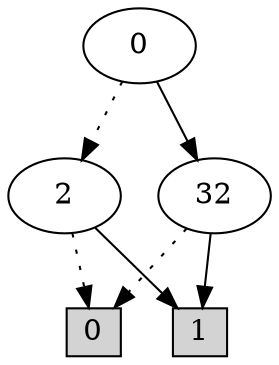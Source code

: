 digraph G {
0 [shape=box, label="0", style=filled, shape=box, height=0.3, width=0.3];
1 [shape=box, label="1", style=filled, shape=box, height=0.3, width=0.3];
951 [label="0"];
951 -> 6 [style=dotted];
951 -> 66 [style=filled];
6 [label="2"];
6 -> 0 [style=dotted];
6 -> 1 [style=filled];
66 [label="32"];
66 -> 0 [style=dotted];
66 -> 1 [style=filled];
}
